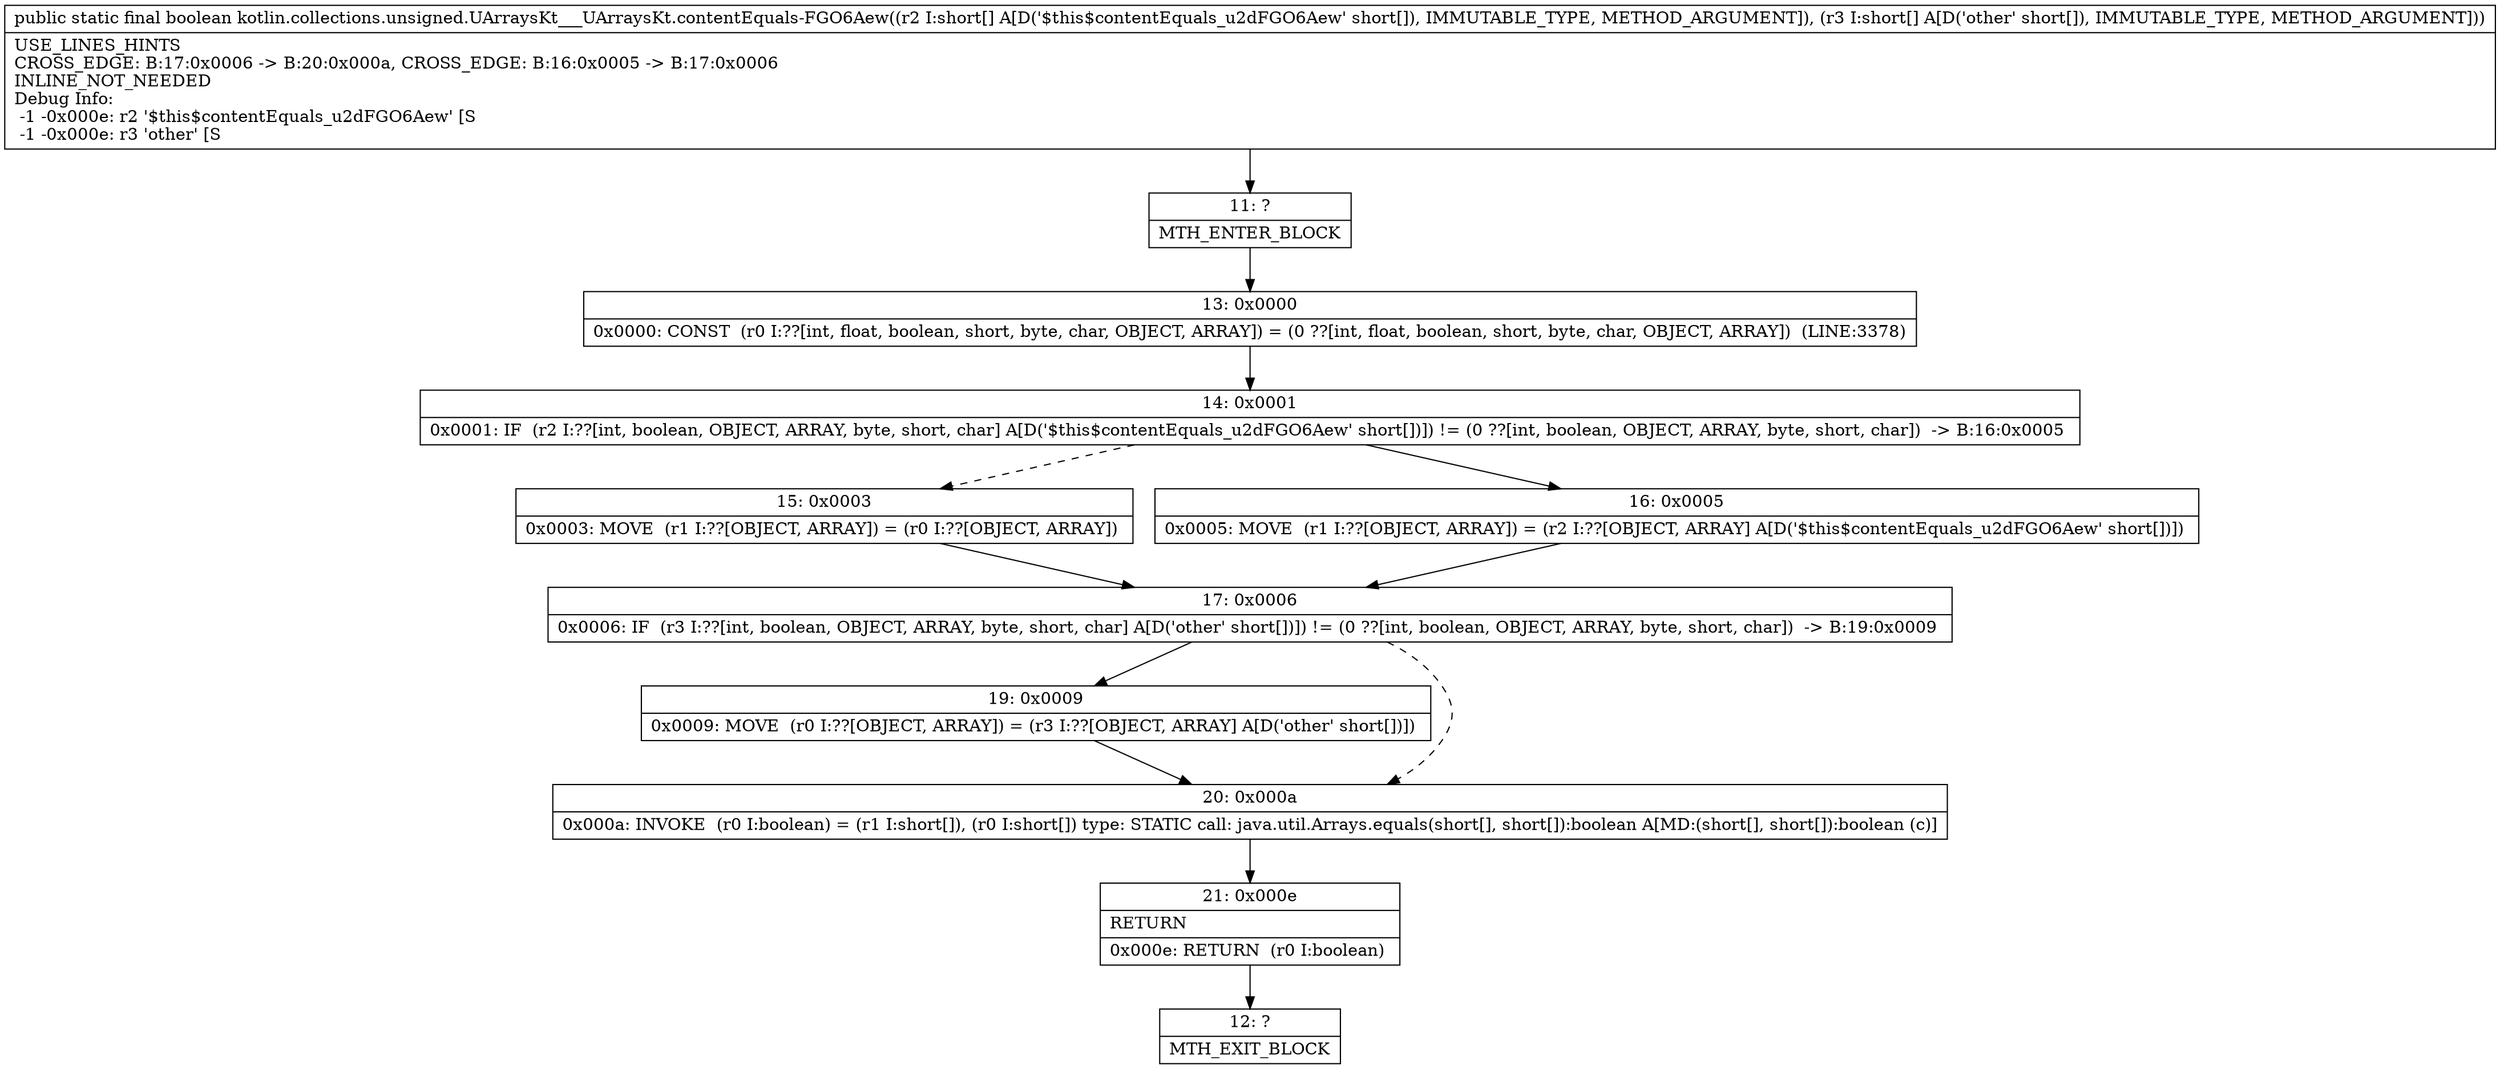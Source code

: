 digraph "CFG forkotlin.collections.unsigned.UArraysKt___UArraysKt.contentEquals\-FGO6Aew([S[S)Z" {
Node_11 [shape=record,label="{11\:\ ?|MTH_ENTER_BLOCK\l}"];
Node_13 [shape=record,label="{13\:\ 0x0000|0x0000: CONST  (r0 I:??[int, float, boolean, short, byte, char, OBJECT, ARRAY]) = (0 ??[int, float, boolean, short, byte, char, OBJECT, ARRAY])  (LINE:3378)\l}"];
Node_14 [shape=record,label="{14\:\ 0x0001|0x0001: IF  (r2 I:??[int, boolean, OBJECT, ARRAY, byte, short, char] A[D('$this$contentEquals_u2dFGO6Aew' short[])]) != (0 ??[int, boolean, OBJECT, ARRAY, byte, short, char])  \-\> B:16:0x0005 \l}"];
Node_15 [shape=record,label="{15\:\ 0x0003|0x0003: MOVE  (r1 I:??[OBJECT, ARRAY]) = (r0 I:??[OBJECT, ARRAY]) \l}"];
Node_17 [shape=record,label="{17\:\ 0x0006|0x0006: IF  (r3 I:??[int, boolean, OBJECT, ARRAY, byte, short, char] A[D('other' short[])]) != (0 ??[int, boolean, OBJECT, ARRAY, byte, short, char])  \-\> B:19:0x0009 \l}"];
Node_19 [shape=record,label="{19\:\ 0x0009|0x0009: MOVE  (r0 I:??[OBJECT, ARRAY]) = (r3 I:??[OBJECT, ARRAY] A[D('other' short[])]) \l}"];
Node_20 [shape=record,label="{20\:\ 0x000a|0x000a: INVOKE  (r0 I:boolean) = (r1 I:short[]), (r0 I:short[]) type: STATIC call: java.util.Arrays.equals(short[], short[]):boolean A[MD:(short[], short[]):boolean (c)]\l}"];
Node_21 [shape=record,label="{21\:\ 0x000e|RETURN\l|0x000e: RETURN  (r0 I:boolean) \l}"];
Node_12 [shape=record,label="{12\:\ ?|MTH_EXIT_BLOCK\l}"];
Node_16 [shape=record,label="{16\:\ 0x0005|0x0005: MOVE  (r1 I:??[OBJECT, ARRAY]) = (r2 I:??[OBJECT, ARRAY] A[D('$this$contentEquals_u2dFGO6Aew' short[])]) \l}"];
MethodNode[shape=record,label="{public static final boolean kotlin.collections.unsigned.UArraysKt___UArraysKt.contentEquals\-FGO6Aew((r2 I:short[] A[D('$this$contentEquals_u2dFGO6Aew' short[]), IMMUTABLE_TYPE, METHOD_ARGUMENT]), (r3 I:short[] A[D('other' short[]), IMMUTABLE_TYPE, METHOD_ARGUMENT]))  | USE_LINES_HINTS\lCROSS_EDGE: B:17:0x0006 \-\> B:20:0x000a, CROSS_EDGE: B:16:0x0005 \-\> B:17:0x0006\lINLINE_NOT_NEEDED\lDebug Info:\l  \-1 \-0x000e: r2 '$this$contentEquals_u2dFGO6Aew' [S\l  \-1 \-0x000e: r3 'other' [S\l}"];
MethodNode -> Node_11;Node_11 -> Node_13;
Node_13 -> Node_14;
Node_14 -> Node_15[style=dashed];
Node_14 -> Node_16;
Node_15 -> Node_17;
Node_17 -> Node_19;
Node_17 -> Node_20[style=dashed];
Node_19 -> Node_20;
Node_20 -> Node_21;
Node_21 -> Node_12;
Node_16 -> Node_17;
}

